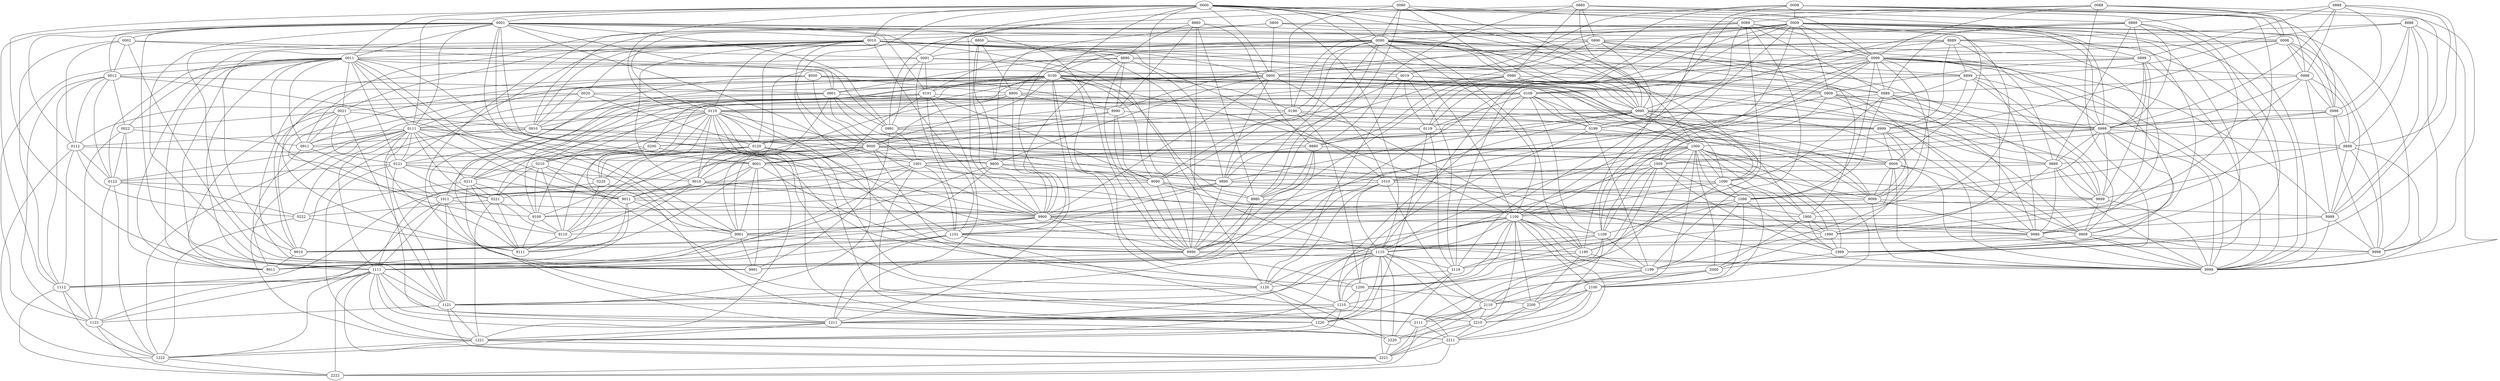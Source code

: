 graph {
  0000 -- 0001;
  0000 -- 0009;
  0000 -- 0010;
  0000 -- 0011;
  0000 -- 0090;
  0000 -- 0099;
  0000 -- 0100;
  0000 -- 0110;
  0000 -- 0111;
  0000 -- 0900;
  0000 -- 0990;
  0000 -- 0999;
  0000 -- 1000;
  0000 -- 1100;
  0000 -- 1110;
  0000 -- 1111;
  0000 -- 9000;
  0000 -- 9900;
  0000 -- 9990;
  0000 -- 9999;
  0001 -- 0002;
  0001 -- 0011;
  0001 -- 0012;
  0001 -- 0090;
  0001 -- 0091;
  0001 -- 0101;
  0001 -- 0111;
  0001 -- 0112;
  0001 -- 0901;
  0001 -- 0990;
  0001 -- 0991;
  0001 -- 1001;
  0001 -- 1101;
  0001 -- 1111;
  0001 -- 1112;
  0001 -- 9001;
  0001 -- 9901;
  0001 -- 9990;
  0001 -- 9991;
  0002 -- 0012;
  0002 -- 0091;
  0002 -- 0112;
  0002 -- 0991;
  0002 -- 1112;
  0002 -- 9991;
  0008 -- 0009;
  0008 -- 0019;
  0008 -- 0098;
  0008 -- 0119;
  0008 -- 0998;
  0008 -- 1119;
  0008 -- 9998;
  0009 -- 0010;
  0009 -- 0019;
  0009 -- 0098;
  0009 -- 0099;
  0009 -- 0109;
  0009 -- 0110;
  0009 -- 0119;
  0009 -- 0909;
  0009 -- 0998;
  0009 -- 0999;
  0009 -- 1009;
  0009 -- 1109;
  0009 -- 1110;
  0009 -- 1119;
  0009 -- 9009;
  0009 -- 9909;
  0009 -- 9998;
  0009 -- 9999;
  0010 -- 0011;
  0010 -- 0019;
  0010 -- 0020;
  0010 -- 0021;
  0010 -- 0110;
  0010 -- 0120;
  0010 -- 0121;
  0010 -- 0900;
  0010 -- 0909;
  0010 -- 0910;
  0010 -- 1010;
  0010 -- 1110;
  0010 -- 1120;
  0010 -- 1121;
  0010 -- 9010;
  0010 -- 9900;
  0010 -- 9909;
  0010 -- 9910;
  0011 -- 0012;
  0011 -- 0021;
  0011 -- 0022;
  0011 -- 0111;
  0011 -- 0121;
  0011 -- 0122;
  0011 -- 0900;
  0011 -- 0901;
  0011 -- 0911;
  0011 -- 1011;
  0011 -- 1111;
  0011 -- 1121;
  0011 -- 1122;
  0011 -- 9011;
  0011 -- 9900;
  0011 -- 9901;
  0011 -- 9911;
  0012 -- 0022;
  0012 -- 0112;
  0012 -- 0122;
  0012 -- 0901;
  0012 -- 1112;
  0012 -- 1122;
  0012 -- 9901;
  0019 -- 0020;
  0019 -- 0119;
  0019 -- 0120;
  0019 -- 0909;
  0019 -- 1119;
  0019 -- 1120;
  0019 -- 9909;
  0020 -- 0021;
  0020 -- 0120;
  0020 -- 0910;
  0020 -- 1120;
  0020 -- 9910;
  0021 -- 0022;
  0021 -- 0121;
  0021 -- 0910;
  0021 -- 0911;
  0021 -- 1121;
  0021 -- 9910;
  0021 -- 9911;
  0022 -- 0122;
  0022 -- 0911;
  0022 -- 1122;
  0022 -- 9911;
  0080 -- 0089;
  0080 -- 0090;
  0080 -- 0091;
  0080 -- 0190;
  0080 -- 0980;
  0080 -- 1190;
  0080 -- 9980;
  0088 -- 0089;
  0088 -- 0098;
  0088 -- 0099;
  0088 -- 0199;
  0088 -- 0988;
  0088 -- 1199;
  0088 -- 9988;
  0089 -- 0090;
  0089 -- 0099;
  0089 -- 0190;
  0089 -- 0199;
  0089 -- 0989;
  0089 -- 1190;
  0089 -- 1199;
  0089 -- 9989;
  0090 -- 0091;
  0090 -- 0099;
  0090 -- 0100;
  0090 -- 0101;
  0090 -- 0190;
  0090 -- 0980;
  0090 -- 0989;
  0090 -- 0990;
  0090 -- 1090;
  0090 -- 1100;
  0090 -- 1101;
  0090 -- 1190;
  0090 -- 9090;
  0090 -- 9980;
  0090 -- 9989;
  0090 -- 9990;
  0091 -- 0101;
  0091 -- 0980;
  0091 -- 0991;
  0091 -- 1101;
  0091 -- 9980;
  0091 -- 9991;
  0098 -- 0099;
  0098 -- 0109;
  0098 -- 0988;
  0098 -- 0998;
  0098 -- 1109;
  0098 -- 9988;
  0098 -- 9998;
  0099 -- 0100;
  0099 -- 0109;
  0099 -- 0199;
  0099 -- 0988;
  0099 -- 0989;
  0099 -- 0999;
  0099 -- 1099;
  0099 -- 1100;
  0099 -- 1109;
  0099 -- 1199;
  0099 -- 9099;
  0099 -- 9988;
  0099 -- 9989;
  0099 -- 9999;
  0100 -- 0101;
  0100 -- 0109;
  0100 -- 0110;
  0100 -- 0111;
  0100 -- 0190;
  0100 -- 0199;
  0100 -- 0200;
  0100 -- 0210;
  0100 -- 0211;
  0100 -- 1100;
  0100 -- 1200;
  0100 -- 1210;
  0100 -- 1211;
  0100 -- 9000;
  0100 -- 9090;
  0100 -- 9099;
  0100 -- 9100;
  0101 -- 0111;
  0101 -- 0112;
  0101 -- 0190;
  0101 -- 0211;
  0101 -- 1101;
  0101 -- 1211;
  0101 -- 9001;
  0101 -- 9090;
  0109 -- 0110;
  0109 -- 0119;
  0109 -- 0199;
  0109 -- 0210;
  0109 -- 1109;
  0109 -- 1210;
  0109 -- 9009;
  0109 -- 9099;
  0110 -- 0111;
  0110 -- 0119;
  0110 -- 0120;
  0110 -- 0121;
  0110 -- 0210;
  0110 -- 0220;
  0110 -- 0221;
  0110 -- 1110;
  0110 -- 1210;
  0110 -- 1220;
  0110 -- 1221;
  0110 -- 9000;
  0110 -- 9009;
  0110 -- 9010;
  0110 -- 9110;
  0111 -- 0112;
  0111 -- 0121;
  0111 -- 0122;
  0111 -- 0211;
  0111 -- 0221;
  0111 -- 0222;
  0111 -- 1111;
  0111 -- 1211;
  0111 -- 1221;
  0111 -- 1222;
  0111 -- 9000;
  0111 -- 9001;
  0111 -- 9011;
  0111 -- 9111;
  0112 -- 0122;
  0112 -- 0222;
  0112 -- 1112;
  0112 -- 1222;
  0112 -- 9001;
  0119 -- 0120;
  0119 -- 0220;
  0119 -- 1119;
  0119 -- 1220;
  0119 -- 9009;
  0120 -- 0121;
  0120 -- 0220;
  0120 -- 1120;
  0120 -- 1220;
  0120 -- 9010;
  0121 -- 0122;
  0121 -- 0221;
  0121 -- 1121;
  0121 -- 1221;
  0121 -- 9010;
  0121 -- 9011;
  0122 -- 0222;
  0122 -- 1122;
  0122 -- 1222;
  0122 -- 9011;
  0190 -- 0199;
  0190 -- 0200;
  0190 -- 1190;
  0190 -- 1200;
  0190 -- 9090;
  0199 -- 0200;
  0199 -- 1199;
  0199 -- 1200;
  0199 -- 9099;
  0200 -- 0210;
  0200 -- 0211;
  0200 -- 1200;
  0200 -- 9100;
  0210 -- 0211;
  0210 -- 0220;
  0210 -- 0221;
  0210 -- 1210;
  0210 -- 9100;
  0210 -- 9110;
  0211 -- 0221;
  0211 -- 0222;
  0211 -- 1211;
  0211 -- 9100;
  0211 -- 9111;
  0220 -- 0221;
  0220 -- 1220;
  0220 -- 9110;
  0221 -- 0222;
  0221 -- 1221;
  0221 -- 9110;
  0221 -- 9111;
  0222 -- 1222;
  0222 -- 9111;
  0800 -- 0890;
  0800 -- 0899;
  0800 -- 0900;
  0800 -- 0910;
  0800 -- 0911;
  0800 -- 1900;
  0800 -- 9800;
  0880 -- 0889;
  0880 -- 0890;
  0880 -- 0980;
  0880 -- 0990;
  0880 -- 0991;
  0880 -- 1990;
  0880 -- 9880;
  0888 -- 0889;
  0888 -- 0899;
  0888 -- 0988;
  0888 -- 0998;
  0888 -- 0999;
  0888 -- 1999;
  0888 -- 9888;
  0889 -- 0890;
  0889 -- 0899;
  0889 -- 0989;
  0889 -- 0990;
  0889 -- 0999;
  0889 -- 1990;
  0889 -- 1999;
  0889 -- 9889;
  0890 -- 0899;
  0890 -- 0900;
  0890 -- 0901;
  0890 -- 0990;
  0890 -- 1900;
  0890 -- 1990;
  0890 -- 9890;
  0899 -- 0900;
  0899 -- 0909;
  0899 -- 0999;
  0899 -- 1900;
  0899 -- 1999;
  0899 -- 9899;
  0900 -- 0901;
  0900 -- 0909;
  0900 -- 0910;
  0900 -- 0911;
  0900 -- 0990;
  0900 -- 0999;
  0900 -- 1000;
  0900 -- 1010;
  0900 -- 1011;
  0900 -- 1900;
  0900 -- 9800;
  0900 -- 9890;
  0900 -- 9899;
  0900 -- 9900;
  0901 -- 0911;
  0901 -- 0990;
  0901 -- 0991;
  0901 -- 1001;
  0901 -- 1011;
  0901 -- 9890;
  0901 -- 9901;
  0909 -- 0910;
  0909 -- 0998;
  0909 -- 0999;
  0909 -- 1009;
  0909 -- 1010;
  0909 -- 9899;
  0909 -- 9909;
  0910 -- 0911;
  0910 -- 1010;
  0910 -- 9800;
  0910 -- 9910;
  0911 -- 1011;
  0911 -- 9800;
  0911 -- 9911;
  0980 -- 0989;
  0980 -- 0990;
  0980 -- 0991;
  0980 -- 1090;
  0980 -- 9880;
  0980 -- 9980;
  0988 -- 0989;
  0988 -- 0998;
  0988 -- 0999;
  0988 -- 1099;
  0988 -- 9888;
  0988 -- 9988;
  0989 -- 0990;
  0989 -- 0999;
  0989 -- 1090;
  0989 -- 1099;
  0989 -- 9889;
  0989 -- 9989;
  0990 -- 0991;
  0990 -- 0999;
  0990 -- 1000;
  0990 -- 1001;
  0990 -- 1090;
  0990 -- 1990;
  0990 -- 9880;
  0990 -- 9889;
  0990 -- 9890;
  0990 -- 9990;
  0991 -- 1001;
  0991 -- 9880;
  0991 -- 9991;
  0998 -- 0999;
  0998 -- 1009;
  0998 -- 9888;
  0998 -- 9998;
  0999 -- 1000;
  0999 -- 1009;
  0999 -- 1099;
  0999 -- 1999;
  0999 -- 9888;
  0999 -- 9889;
  0999 -- 9899;
  0999 -- 9999;
  1000 -- 1001;
  1000 -- 1009;
  1000 -- 1010;
  1000 -- 1011;
  1000 -- 1090;
  1000 -- 1099;
  1000 -- 1100;
  1000 -- 1110;
  1000 -- 1111;
  1000 -- 1900;
  1000 -- 1990;
  1000 -- 1999;
  1000 -- 2000;
  1000 -- 2100;
  1000 -- 2110;
  1000 -- 2111;
  1001 -- 1011;
  1001 -- 1090;
  1001 -- 1101;
  1001 -- 1111;
  1001 -- 1112;
  1001 -- 1990;
  1001 -- 2111;
  1009 -- 1010;
  1009 -- 1099;
  1009 -- 1109;
  1009 -- 1110;
  1009 -- 1119;
  1009 -- 1999;
  1009 -- 2110;
  1010 -- 1011;
  1010 -- 1110;
  1010 -- 1120;
  1010 -- 1121;
  1010 -- 1900;
  1010 -- 2110;
  1011 -- 1111;
  1011 -- 1121;
  1011 -- 1122;
  1011 -- 1900;
  1011 -- 2111;
  1090 -- 1099;
  1090 -- 1100;
  1090 -- 1101;
  1090 -- 1190;
  1090 -- 1990;
  1090 -- 2100;
  1099 -- 1100;
  1099 -- 1109;
  1099 -- 1199;
  1099 -- 1999;
  1099 -- 2100;
  1100 -- 1101;
  1100 -- 1109;
  1100 -- 1110;
  1100 -- 1111;
  1100 -- 1190;
  1100 -- 1199;
  1100 -- 1200;
  1100 -- 1210;
  1100 -- 1211;
  1100 -- 2100;
  1100 -- 2200;
  1100 -- 2210;
  1100 -- 2211;
  1101 -- 1111;
  1101 -- 1112;
  1101 -- 1190;
  1101 -- 1211;
  1101 -- 2211;
  1109 -- 1110;
  1109 -- 1119;
  1109 -- 1199;
  1109 -- 1210;
  1109 -- 2210;
  1110 -- 1111;
  1110 -- 1119;
  1110 -- 1120;
  1110 -- 1121;
  1110 -- 1210;
  1110 -- 1220;
  1110 -- 1221;
  1110 -- 2110;
  1110 -- 2210;
  1110 -- 2220;
  1110 -- 2221;
  1111 -- 1112;
  1111 -- 1121;
  1111 -- 1122;
  1111 -- 1211;
  1111 -- 1221;
  1111 -- 1222;
  1111 -- 2111;
  1111 -- 2211;
  1111 -- 2221;
  1111 -- 2222;
  1112 -- 1122;
  1112 -- 1222;
  1112 -- 2222;
  1119 -- 1120;
  1119 -- 1220;
  1119 -- 2220;
  1120 -- 1121;
  1120 -- 1220;
  1120 -- 2220;
  1121 -- 1122;
  1121 -- 1221;
  1121 -- 2221;
  1122 -- 1222;
  1122 -- 2222;
  1190 -- 1199;
  1190 -- 1200;
  1190 -- 2200;
  1199 -- 1200;
  1199 -- 2200;
  1200 -- 1210;
  1200 -- 1211;
  1200 -- 2200;
  1210 -- 1211;
  1210 -- 1220;
  1210 -- 1221;
  1210 -- 2210;
  1211 -- 1221;
  1211 -- 1222;
  1211 -- 2211;
  1220 -- 1221;
  1220 -- 2220;
  1221 -- 1222;
  1221 -- 2221;
  1222 -- 2222;
  1900 -- 1990;
  1900 -- 1999;
  1900 -- 2000;
  1990 -- 1999;
  1990 -- 2000;
  1999 -- 2000;
  2000 -- 2100;
  2000 -- 2110;
  2000 -- 2111;
  2100 -- 2110;
  2100 -- 2111;
  2100 -- 2200;
  2100 -- 2210;
  2100 -- 2211;
  2110 -- 2111;
  2110 -- 2210;
  2110 -- 2220;
  2110 -- 2221;
  2111 -- 2211;
  2111 -- 2221;
  2111 -- 2222;
  2200 -- 2210;
  2200 -- 2211;
  2210 -- 2211;
  2210 -- 2220;
  2210 -- 2221;
  2211 -- 2221;
  2211 -- 2222;
  2220 -- 2221;
  2221 -- 2222;
  8000 -- 8900;
  8000 -- 8990;
  8000 -- 8999;
  8000 -- 9000;
  8000 -- 9100;
  8000 -- 9110;
  8000 -- 9111;
  8800 -- 8890;
  8800 -- 8899;
  8800 -- 8900;
  8800 -- 9800;
  8800 -- 9900;
  8800 -- 9910;
  8800 -- 9911;
  8880 -- 8889;
  8880 -- 8890;
  8880 -- 8990;
  8880 -- 9880;
  8880 -- 9980;
  8880 -- 9990;
  8880 -- 9991;
  8888 -- 8889;
  8888 -- 8899;
  8888 -- 8999;
  8888 -- 9888;
  8888 -- 9988;
  8888 -- 9998;
  8888 -- 9999;
  8889 -- 8890;
  8889 -- 8899;
  8889 -- 8990;
  8889 -- 8999;
  8889 -- 9889;
  8889 -- 9989;
  8889 -- 9990;
  8889 -- 9999;
  8890 -- 8899;
  8890 -- 8900;
  8890 -- 8990;
  8890 -- 9890;
  8890 -- 9900;
  8890 -- 9901;
  8890 -- 9990;
  8899 -- 8900;
  8899 -- 8999;
  8899 -- 9899;
  8899 -- 9900;
  8899 -- 9909;
  8899 -- 9999;
  8900 -- 8990;
  8900 -- 8999;
  8900 -- 9000;
  8900 -- 9010;
  8900 -- 9011;
  8900 -- 9900;
  8990 -- 8999;
  8990 -- 9000;
  8990 -- 9001;
  8990 -- 9090;
  8990 -- 9990;
  8999 -- 9000;
  8999 -- 9009;
  8999 -- 9099;
  8999 -- 9999;
  9000 -- 9001;
  9000 -- 9009;
  9000 -- 9010;
  9000 -- 9011;
  9000 -- 9090;
  9000 -- 9099;
  9000 -- 9100;
  9000 -- 9110;
  9000 -- 9111;
  9000 -- 9900;
  9000 -- 9990;
  9000 -- 9999;
  9001 -- 9011;
  9001 -- 9090;
  9001 -- 9111;
  9001 -- 9901;
  9001 -- 9990;
  9001 -- 9991;
  9009 -- 9010;
  9009 -- 9099;
  9009 -- 9110;
  9009 -- 9909;
  9009 -- 9998;
  9009 -- 9999;
  9010 -- 9011;
  9010 -- 9110;
  9010 -- 9900;
  9010 -- 9909;
  9010 -- 9910;
  9011 -- 9111;
  9011 -- 9900;
  9011 -- 9901;
  9011 -- 9911;
  9090 -- 9099;
  9090 -- 9100;
  9090 -- 9980;
  9090 -- 9989;
  9090 -- 9990;
  9099 -- 9100;
  9099 -- 9988;
  9099 -- 9989;
  9099 -- 9999;
  9100 -- 9110;
  9100 -- 9111;
  9110 -- 9111;
  9800 -- 9890;
  9800 -- 9899;
  9800 -- 9900;
  9800 -- 9910;
  9800 -- 9911;
  9880 -- 9889;
  9880 -- 9890;
  9880 -- 9980;
  9880 -- 9990;
  9880 -- 9991;
  9888 -- 9889;
  9888 -- 9899;
  9888 -- 9988;
  9888 -- 9998;
  9888 -- 9999;
  9889 -- 9890;
  9889 -- 9899;
  9889 -- 9989;
  9889 -- 9990;
  9889 -- 9999;
  9890 -- 9899;
  9890 -- 9900;
  9890 -- 9901;
  9890 -- 9990;
  9899 -- 9900;
  9899 -- 9909;
  9899 -- 9999;
  9900 -- 9901;
  9900 -- 9909;
  9900 -- 9910;
  9900 -- 9911;
  9900 -- 9990;
  9900 -- 9999;
  9901 -- 9911;
  9901 -- 9990;
  9901 -- 9991;
  9909 -- 9910;
  9909 -- 9998;
  9909 -- 9999;
  9910 -- 9911;
  9980 -- 9989;
  9980 -- 9990;
  9980 -- 9991;
  9988 -- 9989;
  9988 -- 9998;
  9988 -- 9999;
  9989 -- 9990;
  9989 -- 9999;
  9990 -- 9991;
  9990 -- 9999;
  9998 -- 9999;
}